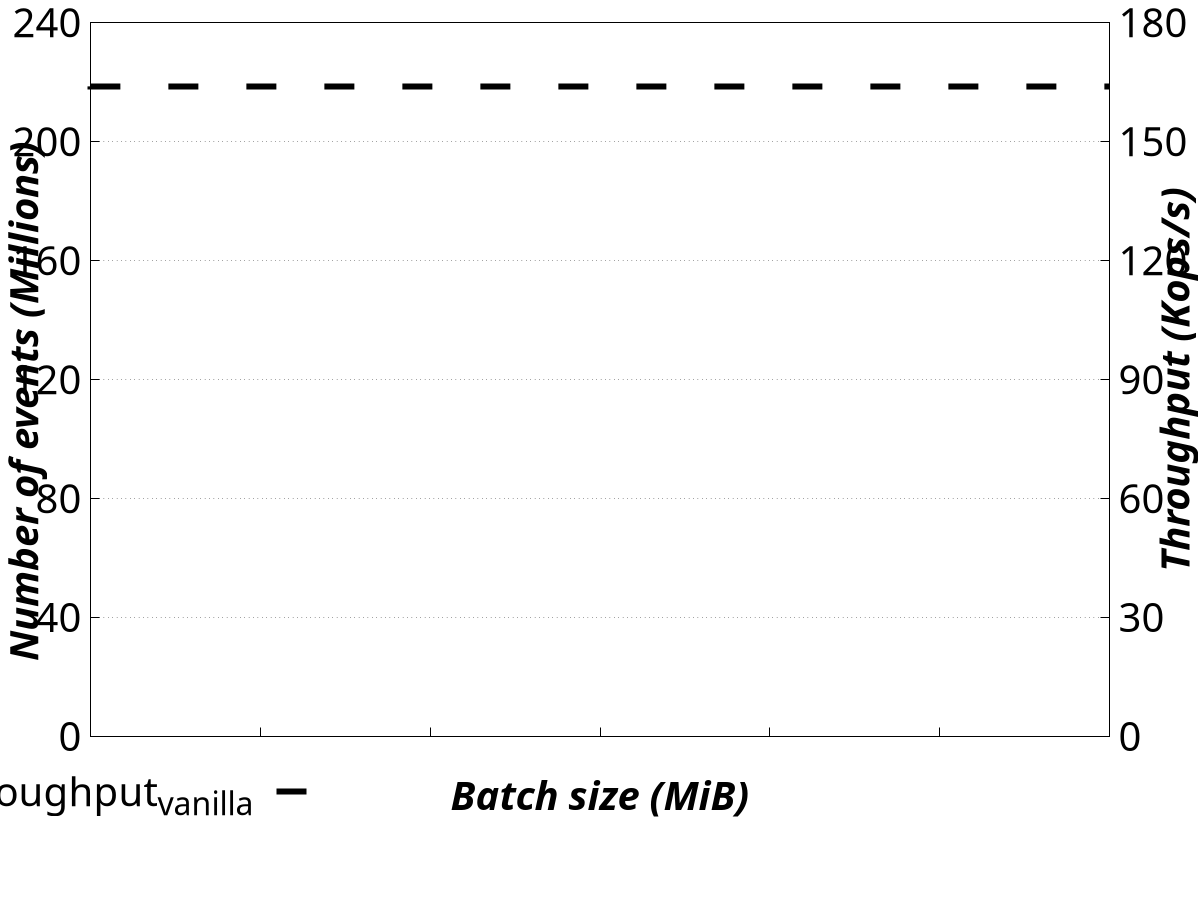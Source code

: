 #!/usr/bin/gnuplot -p

reset
fontsize = 24
set term postscript enhanced color eps size 8,3.6 fontsize
set output "graphs/micro_dio_es_bs.eps"
set datafile separator ";"

set style data histogram
set style histogram rowstacked
set style fill solid
set boxwidth 0.5

# Y axis
set grid ytics
set ytics nomirror
set format y '%.s'
set yrange [0:240000000]
set ytics 0,40000000,240000000
set ylabel "{/:Bold {/:Italic Number of events (Millions)}}" font "NewsGotT, 30" offset -1.5, -1
set ytics font "NewsGotT, 30"

# Y2 axis
set y2tics
set grid y2tics
set format y2 '%.s'
set y2range [0:180000]
set y2tics 0,30000,180000
set y2label "{/:Bold {/:Italic Throughput (Kops/s)}}" font "NewsGotT, 30" offset 1,0
set y2tics font "NewsGotT, 30"

# X axis
set xrange [-1:5]
set xtics nomirror font "NewsGotT, 30"
set format x "\n"     # xtic label empty line
set linetype 1 lc "black"
set linetype 2 lc rgb "#0078b1"
set xlabel "{/:Bold {/:Italic Batch size (MiB)}}" font "NewsGotT, 30" offset 0,0.8,0

set bmargin 7.5
set lmargin 10
set rmargin 10

# -------------------------------------------------------------------

set key at screen 0.5, 0.09 center vertical height 0.8 maxrows 2 sample 2 font "NewsGotT, 30"
plot ARG1 index 0 using ($34-$16) ti "events_{complete}" lc rgbcolor "black" lw 2,\
     ARG1 index 0 using 16 ti "events_{incomplete}" lt -1 lw 2 fs pattern 1,\
     ARG1 index 0 using 22 ti "events_{lost}" lt -1 lw 2 fs pattern 8, \
     163842 axes x1y2 with lines lw 6 lt rgb "#000000" dashtype 2 notitle, \
     NaN with lines lw 6 lt rgb "#000000" dashtype 2 ti "throughput_{vanilla}", \
     ARG1 index 1 u 2 ti "throughput_{DIO}" axes x1y2 with linesp ls 7 lw 6 pt 6, \
     ARG1 index 0 u 1:(0):3:2 w labels font "NewsGotT, 30" tc var offset 0,-1 notitle
